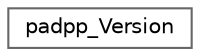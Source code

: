 digraph "Graphical Class Hierarchy"
{
 // LATEX_PDF_SIZE
  bgcolor="transparent";
  edge [fontname=Helvetica,fontsize=10,labelfontname=Helvetica,labelfontsize=10];
  node [fontname=Helvetica,fontsize=10,shape=box,height=0.2,width=0.4];
  rankdir="LR";
  Node0 [id="Node000000",label="padpp_Version",height=0.2,width=0.4,color="grey40", fillcolor="white", style="filled",URL="$d2/d65/structpadpp__Version.html",tooltip="Represents the semantic version of the padpp library."];
}
